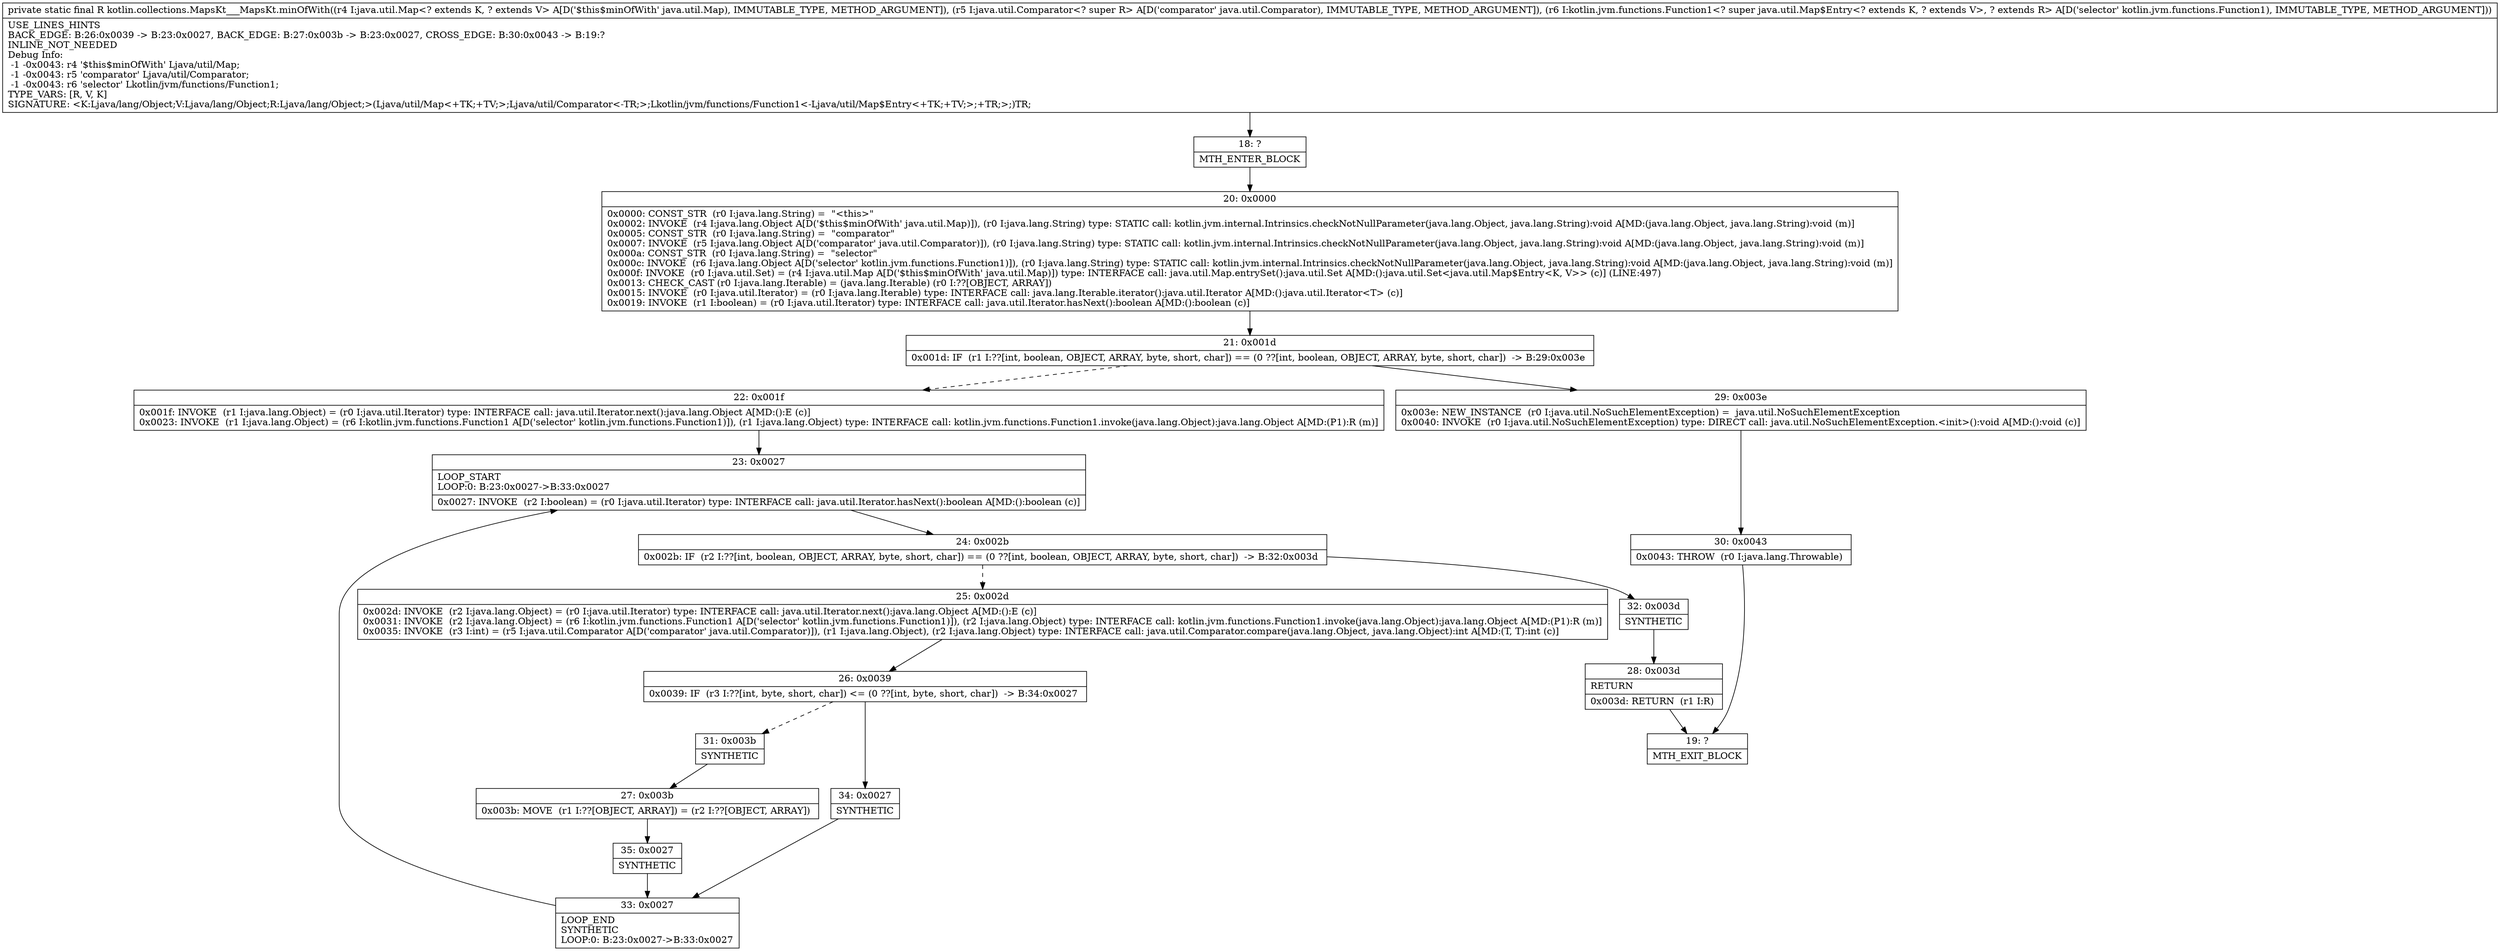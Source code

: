 digraph "CFG forkotlin.collections.MapsKt___MapsKt.minOfWith(Ljava\/util\/Map;Ljava\/util\/Comparator;Lkotlin\/jvm\/functions\/Function1;)Ljava\/lang\/Object;" {
Node_18 [shape=record,label="{18\:\ ?|MTH_ENTER_BLOCK\l}"];
Node_20 [shape=record,label="{20\:\ 0x0000|0x0000: CONST_STR  (r0 I:java.lang.String) =  \"\<this\>\" \l0x0002: INVOKE  (r4 I:java.lang.Object A[D('$this$minOfWith' java.util.Map)]), (r0 I:java.lang.String) type: STATIC call: kotlin.jvm.internal.Intrinsics.checkNotNullParameter(java.lang.Object, java.lang.String):void A[MD:(java.lang.Object, java.lang.String):void (m)]\l0x0005: CONST_STR  (r0 I:java.lang.String) =  \"comparator\" \l0x0007: INVOKE  (r5 I:java.lang.Object A[D('comparator' java.util.Comparator)]), (r0 I:java.lang.String) type: STATIC call: kotlin.jvm.internal.Intrinsics.checkNotNullParameter(java.lang.Object, java.lang.String):void A[MD:(java.lang.Object, java.lang.String):void (m)]\l0x000a: CONST_STR  (r0 I:java.lang.String) =  \"selector\" \l0x000c: INVOKE  (r6 I:java.lang.Object A[D('selector' kotlin.jvm.functions.Function1)]), (r0 I:java.lang.String) type: STATIC call: kotlin.jvm.internal.Intrinsics.checkNotNullParameter(java.lang.Object, java.lang.String):void A[MD:(java.lang.Object, java.lang.String):void (m)]\l0x000f: INVOKE  (r0 I:java.util.Set) = (r4 I:java.util.Map A[D('$this$minOfWith' java.util.Map)]) type: INTERFACE call: java.util.Map.entrySet():java.util.Set A[MD:():java.util.Set\<java.util.Map$Entry\<K, V\>\> (c)] (LINE:497)\l0x0013: CHECK_CAST (r0 I:java.lang.Iterable) = (java.lang.Iterable) (r0 I:??[OBJECT, ARRAY]) \l0x0015: INVOKE  (r0 I:java.util.Iterator) = (r0 I:java.lang.Iterable) type: INTERFACE call: java.lang.Iterable.iterator():java.util.Iterator A[MD:():java.util.Iterator\<T\> (c)]\l0x0019: INVOKE  (r1 I:boolean) = (r0 I:java.util.Iterator) type: INTERFACE call: java.util.Iterator.hasNext():boolean A[MD:():boolean (c)]\l}"];
Node_21 [shape=record,label="{21\:\ 0x001d|0x001d: IF  (r1 I:??[int, boolean, OBJECT, ARRAY, byte, short, char]) == (0 ??[int, boolean, OBJECT, ARRAY, byte, short, char])  \-\> B:29:0x003e \l}"];
Node_22 [shape=record,label="{22\:\ 0x001f|0x001f: INVOKE  (r1 I:java.lang.Object) = (r0 I:java.util.Iterator) type: INTERFACE call: java.util.Iterator.next():java.lang.Object A[MD:():E (c)]\l0x0023: INVOKE  (r1 I:java.lang.Object) = (r6 I:kotlin.jvm.functions.Function1 A[D('selector' kotlin.jvm.functions.Function1)]), (r1 I:java.lang.Object) type: INTERFACE call: kotlin.jvm.functions.Function1.invoke(java.lang.Object):java.lang.Object A[MD:(P1):R (m)]\l}"];
Node_23 [shape=record,label="{23\:\ 0x0027|LOOP_START\lLOOP:0: B:23:0x0027\-\>B:33:0x0027\l|0x0027: INVOKE  (r2 I:boolean) = (r0 I:java.util.Iterator) type: INTERFACE call: java.util.Iterator.hasNext():boolean A[MD:():boolean (c)]\l}"];
Node_24 [shape=record,label="{24\:\ 0x002b|0x002b: IF  (r2 I:??[int, boolean, OBJECT, ARRAY, byte, short, char]) == (0 ??[int, boolean, OBJECT, ARRAY, byte, short, char])  \-\> B:32:0x003d \l}"];
Node_25 [shape=record,label="{25\:\ 0x002d|0x002d: INVOKE  (r2 I:java.lang.Object) = (r0 I:java.util.Iterator) type: INTERFACE call: java.util.Iterator.next():java.lang.Object A[MD:():E (c)]\l0x0031: INVOKE  (r2 I:java.lang.Object) = (r6 I:kotlin.jvm.functions.Function1 A[D('selector' kotlin.jvm.functions.Function1)]), (r2 I:java.lang.Object) type: INTERFACE call: kotlin.jvm.functions.Function1.invoke(java.lang.Object):java.lang.Object A[MD:(P1):R (m)]\l0x0035: INVOKE  (r3 I:int) = (r5 I:java.util.Comparator A[D('comparator' java.util.Comparator)]), (r1 I:java.lang.Object), (r2 I:java.lang.Object) type: INTERFACE call: java.util.Comparator.compare(java.lang.Object, java.lang.Object):int A[MD:(T, T):int (c)]\l}"];
Node_26 [shape=record,label="{26\:\ 0x0039|0x0039: IF  (r3 I:??[int, byte, short, char]) \<= (0 ??[int, byte, short, char])  \-\> B:34:0x0027 \l}"];
Node_31 [shape=record,label="{31\:\ 0x003b|SYNTHETIC\l}"];
Node_27 [shape=record,label="{27\:\ 0x003b|0x003b: MOVE  (r1 I:??[OBJECT, ARRAY]) = (r2 I:??[OBJECT, ARRAY]) \l}"];
Node_35 [shape=record,label="{35\:\ 0x0027|SYNTHETIC\l}"];
Node_33 [shape=record,label="{33\:\ 0x0027|LOOP_END\lSYNTHETIC\lLOOP:0: B:23:0x0027\-\>B:33:0x0027\l}"];
Node_34 [shape=record,label="{34\:\ 0x0027|SYNTHETIC\l}"];
Node_32 [shape=record,label="{32\:\ 0x003d|SYNTHETIC\l}"];
Node_28 [shape=record,label="{28\:\ 0x003d|RETURN\l|0x003d: RETURN  (r1 I:R) \l}"];
Node_19 [shape=record,label="{19\:\ ?|MTH_EXIT_BLOCK\l}"];
Node_29 [shape=record,label="{29\:\ 0x003e|0x003e: NEW_INSTANCE  (r0 I:java.util.NoSuchElementException) =  java.util.NoSuchElementException \l0x0040: INVOKE  (r0 I:java.util.NoSuchElementException) type: DIRECT call: java.util.NoSuchElementException.\<init\>():void A[MD:():void (c)]\l}"];
Node_30 [shape=record,label="{30\:\ 0x0043|0x0043: THROW  (r0 I:java.lang.Throwable) \l}"];
MethodNode[shape=record,label="{private static final R kotlin.collections.MapsKt___MapsKt.minOfWith((r4 I:java.util.Map\<? extends K, ? extends V\> A[D('$this$minOfWith' java.util.Map), IMMUTABLE_TYPE, METHOD_ARGUMENT]), (r5 I:java.util.Comparator\<? super R\> A[D('comparator' java.util.Comparator), IMMUTABLE_TYPE, METHOD_ARGUMENT]), (r6 I:kotlin.jvm.functions.Function1\<? super java.util.Map$Entry\<? extends K, ? extends V\>, ? extends R\> A[D('selector' kotlin.jvm.functions.Function1), IMMUTABLE_TYPE, METHOD_ARGUMENT]))  | USE_LINES_HINTS\lBACK_EDGE: B:26:0x0039 \-\> B:23:0x0027, BACK_EDGE: B:27:0x003b \-\> B:23:0x0027, CROSS_EDGE: B:30:0x0043 \-\> B:19:?\lINLINE_NOT_NEEDED\lDebug Info:\l  \-1 \-0x0043: r4 '$this$minOfWith' Ljava\/util\/Map;\l  \-1 \-0x0043: r5 'comparator' Ljava\/util\/Comparator;\l  \-1 \-0x0043: r6 'selector' Lkotlin\/jvm\/functions\/Function1;\lTYPE_VARS: [R, V, K]\lSIGNATURE: \<K:Ljava\/lang\/Object;V:Ljava\/lang\/Object;R:Ljava\/lang\/Object;\>(Ljava\/util\/Map\<+TK;+TV;\>;Ljava\/util\/Comparator\<\-TR;\>;Lkotlin\/jvm\/functions\/Function1\<\-Ljava\/util\/Map$Entry\<+TK;+TV;\>;+TR;\>;)TR;\l}"];
MethodNode -> Node_18;Node_18 -> Node_20;
Node_20 -> Node_21;
Node_21 -> Node_22[style=dashed];
Node_21 -> Node_29;
Node_22 -> Node_23;
Node_23 -> Node_24;
Node_24 -> Node_25[style=dashed];
Node_24 -> Node_32;
Node_25 -> Node_26;
Node_26 -> Node_31[style=dashed];
Node_26 -> Node_34;
Node_31 -> Node_27;
Node_27 -> Node_35;
Node_35 -> Node_33;
Node_33 -> Node_23;
Node_34 -> Node_33;
Node_32 -> Node_28;
Node_28 -> Node_19;
Node_29 -> Node_30;
Node_30 -> Node_19;
}

